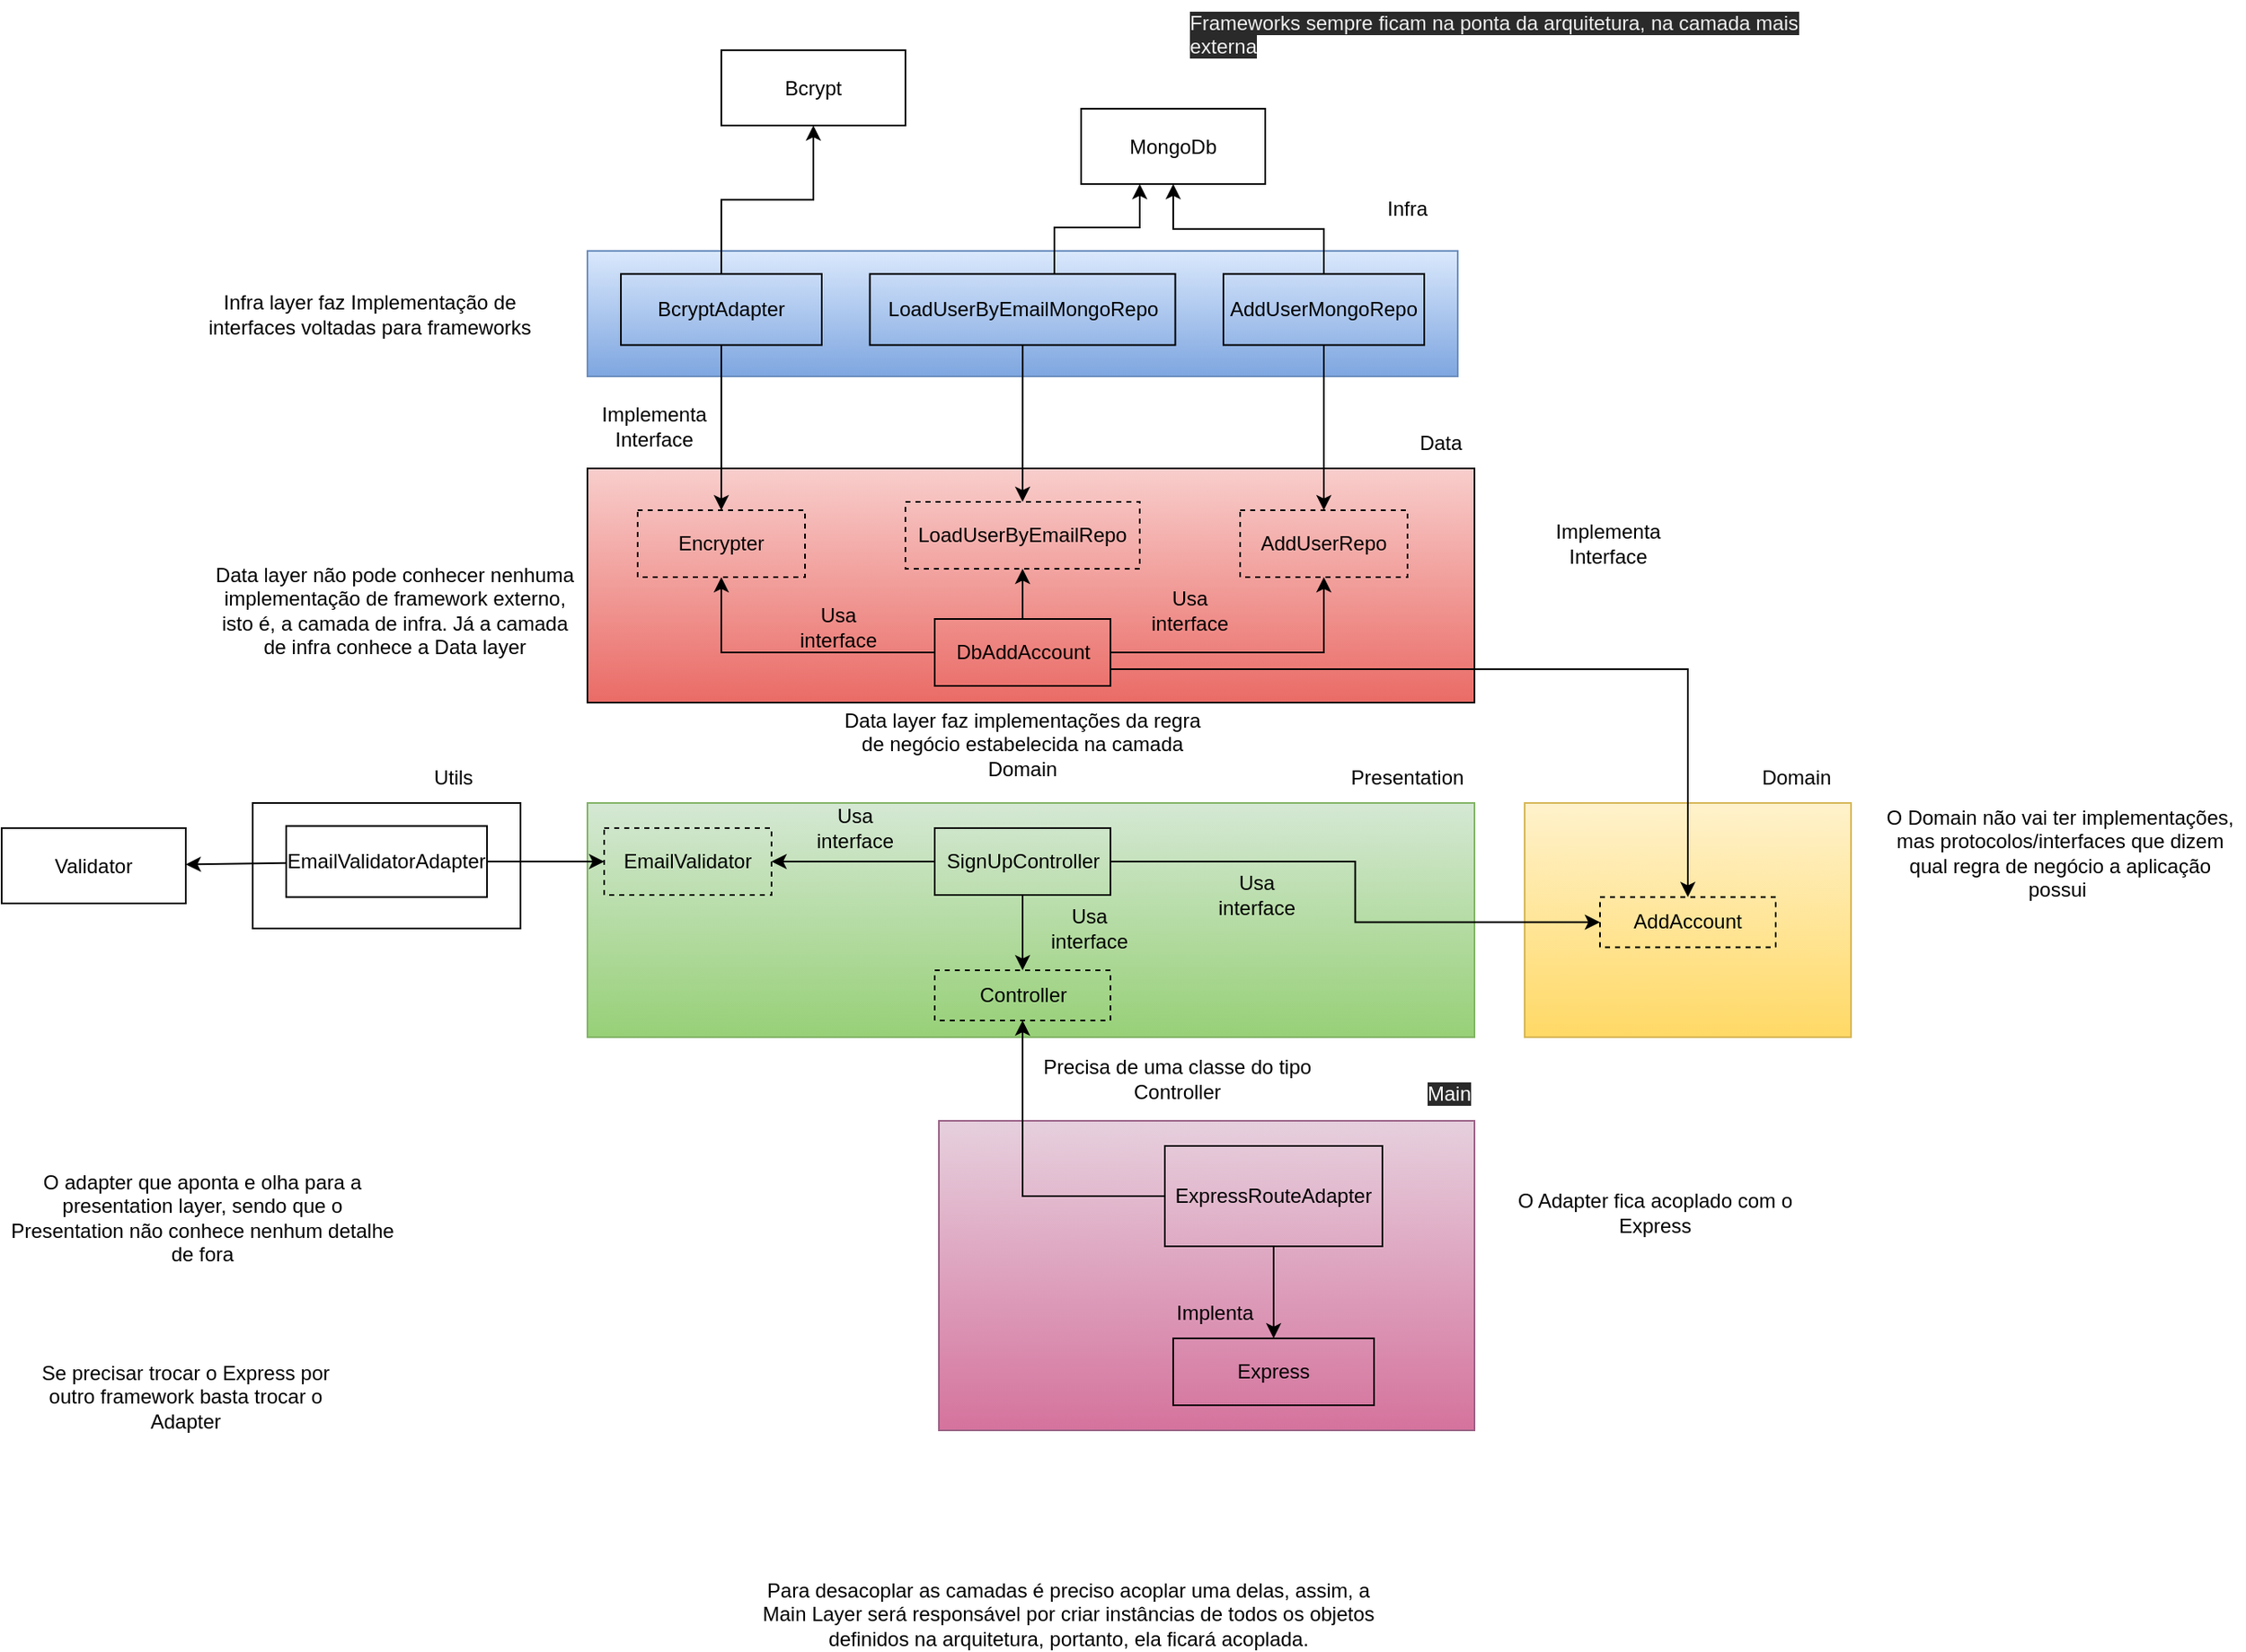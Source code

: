 <mxfile>
    <diagram id="9naDba06JYet_HRVibqf" name="SignUp">
        <mxGraphModel dx="2411" dy="1666" grid="1" gridSize="10" guides="1" tooltips="1" connect="1" arrows="1" fold="1" page="1" pageScale="1" pageWidth="850" pageHeight="1100" math="0" shadow="0">
            <root>
                <mxCell id="0"/>
                <mxCell id="1" parent="0"/>
                <mxCell id="72" value="" style="rounded=0;whiteSpace=wrap;html=1;fillColor=#e6d0de;strokeColor=#996185;gradientColor=#d5739d;" vertex="1" parent="1">
                    <mxGeometry x="330" y="370" width="320" height="185" as="geometry"/>
                </mxCell>
                <mxCell id="30" value="" style="rounded=0;whiteSpace=wrap;html=1;fillColor=none;" vertex="1" parent="1">
                    <mxGeometry x="-80" y="180" width="160" height="75" as="geometry"/>
                </mxCell>
                <mxCell id="2" value="" style="rounded=0;whiteSpace=wrap;html=1;fillColor=#d5e8d4;strokeColor=#82b366;gradientColor=#97d077;" vertex="1" parent="1">
                    <mxGeometry x="120" y="180" width="530" height="140" as="geometry"/>
                </mxCell>
                <mxCell id="33" value="" style="rounded=0;whiteSpace=wrap;html=1;fillColor=#fff2cc;gradientColor=#ffd966;strokeColor=#d6b656;" vertex="1" parent="1">
                    <mxGeometry x="680" y="180" width="195" height="140" as="geometry"/>
                </mxCell>
                <mxCell id="6" style="edgeStyle=none;html=1;strokeColor=#000000;fontColor=#000000;" edge="1" parent="1" source="3" target="4">
                    <mxGeometry relative="1" as="geometry"/>
                </mxCell>
                <mxCell id="20" style="edgeStyle=none;html=1;strokeColor=#000000;fontColor=#000000;" edge="1" parent="1" source="3" target="19">
                    <mxGeometry relative="1" as="geometry"/>
                </mxCell>
                <mxCell id="37" style="edgeStyle=orthogonalEdgeStyle;html=1;entryX=0;entryY=0.5;entryDx=0;entryDy=0;rounded=0;strokeColor=#000000;" edge="1" parent="1" source="3" target="32">
                    <mxGeometry relative="1" as="geometry"/>
                </mxCell>
                <mxCell id="3" value="SignUpController" style="rounded=0;whiteSpace=wrap;html=1;fillColor=none;strokeColor=#000000;fontColor=#000000;" vertex="1" parent="1">
                    <mxGeometry x="327.5" y="195" width="105" height="40" as="geometry"/>
                </mxCell>
                <mxCell id="4" value="Controller" style="rounded=0;whiteSpace=wrap;html=1;fillColor=none;dashed=1;strokeColor=#000000;fontColor=#000000;" vertex="1" parent="1">
                    <mxGeometry x="327.5" y="280" width="105" height="30" as="geometry"/>
                </mxCell>
                <mxCell id="7" value="Presentation" style="text;html=1;strokeColor=none;fillColor=none;align=center;verticalAlign=middle;whiteSpace=wrap;rounded=0;dashed=1;" vertex="1" parent="1">
                    <mxGeometry x="570" y="150" width="80" height="30" as="geometry"/>
                </mxCell>
                <mxCell id="8" value="Usa interface" style="text;html=1;strokeColor=none;fillColor=none;align=center;verticalAlign=middle;whiteSpace=wrap;rounded=0;dashed=1;fontColor=#000000;" vertex="1" parent="1">
                    <mxGeometry x="390" y="240" width="60" height="30" as="geometry"/>
                </mxCell>
                <mxCell id="74" style="edgeStyle=orthogonalEdgeStyle;rounded=0;html=1;fontColor=#FFFFFF;strokeColor=#000000;" edge="1" parent="1" source="9" target="4">
                    <mxGeometry relative="1" as="geometry"/>
                </mxCell>
                <mxCell id="77" style="edgeStyle=orthogonalEdgeStyle;rounded=0;html=1;fontColor=#FFFFFF;strokeColor=#000000;" edge="1" parent="1" source="9" target="14">
                    <mxGeometry relative="1" as="geometry"/>
                </mxCell>
                <mxCell id="9" value="&lt;font color=&quot;#000000&quot;&gt;ExpressRouteAdapter&lt;/font&gt;" style="rounded=0;whiteSpace=wrap;html=1;fillColor=none;strokeColor=#000000;" vertex="1" parent="1">
                    <mxGeometry x="465" y="385" width="130" height="60" as="geometry"/>
                </mxCell>
                <mxCell id="12" value="Precisa de uma classe do tipo Controller" style="text;html=1;strokeColor=none;fillColor=none;align=center;verticalAlign=middle;whiteSpace=wrap;rounded=0;" vertex="1" parent="1">
                    <mxGeometry x="385" y="330" width="175" height="30" as="geometry"/>
                </mxCell>
                <mxCell id="13" value="O adapter que aponta e olha para a presentation layer, sendo que o Presentation não conhece nenhum detalhe de fora" style="text;html=1;strokeColor=none;fillColor=none;align=center;verticalAlign=middle;whiteSpace=wrap;rounded=0;" vertex="1" parent="1">
                    <mxGeometry x="-230" y="410" width="240" height="35" as="geometry"/>
                </mxCell>
                <mxCell id="14" value="&lt;font color=&quot;#000000&quot;&gt;Express&lt;/font&gt;" style="rounded=0;whiteSpace=wrap;html=1;fillColor=none;strokeColor=#000000;" vertex="1" parent="1">
                    <mxGeometry x="470" y="500" width="120" height="40" as="geometry"/>
                </mxCell>
                <mxCell id="16" value="&lt;font color=&quot;#000000&quot;&gt;Implenta&lt;/font&gt;" style="text;html=1;strokeColor=none;fillColor=none;align=center;verticalAlign=middle;whiteSpace=wrap;rounded=0;dashed=1;" vertex="1" parent="1">
                    <mxGeometry x="465" y="470" width="60" height="30" as="geometry"/>
                </mxCell>
                <mxCell id="17" value="O Adapter fica acoplado com o Express" style="text;html=1;strokeColor=none;fillColor=none;align=center;verticalAlign=middle;whiteSpace=wrap;rounded=0;dashed=1;" vertex="1" parent="1">
                    <mxGeometry x="672.5" y="410" width="170" height="30" as="geometry"/>
                </mxCell>
                <mxCell id="18" value="Se precisar trocar o Express por outro framework basta trocar o Adapter" style="text;html=1;strokeColor=none;fillColor=none;align=center;verticalAlign=middle;whiteSpace=wrap;rounded=0;" vertex="1" parent="1">
                    <mxGeometry x="-210" y="520" width="180" height="30" as="geometry"/>
                </mxCell>
                <mxCell id="19" value="EmailValidator" style="rounded=0;whiteSpace=wrap;html=1;fillColor=none;dashed=1;strokeColor=#000000;fontColor=#000000;" vertex="1" parent="1">
                    <mxGeometry x="130" y="195" width="100" height="40" as="geometry"/>
                </mxCell>
                <mxCell id="23" style="edgeStyle=none;html=1;entryX=0;entryY=0.5;entryDx=0;entryDy=0;" edge="1" parent="1" source="22" target="19">
                    <mxGeometry relative="1" as="geometry"/>
                </mxCell>
                <mxCell id="26" style="edgeStyle=none;html=1;" edge="1" parent="1" source="22" target="24">
                    <mxGeometry relative="1" as="geometry"/>
                </mxCell>
                <mxCell id="22" value="EmailValidatorAdapter" style="rounded=0;whiteSpace=wrap;html=1;fillColor=none;" vertex="1" parent="1">
                    <mxGeometry x="-60" y="193.75" width="120" height="42.5" as="geometry"/>
                </mxCell>
                <mxCell id="24" value="Validator" style="rounded=0;whiteSpace=wrap;html=1;fillColor=none;" vertex="1" parent="1">
                    <mxGeometry x="-230" y="195" width="110" height="45" as="geometry"/>
                </mxCell>
                <mxCell id="27" value="Usa interface" style="text;html=1;strokeColor=none;fillColor=none;align=center;verticalAlign=middle;whiteSpace=wrap;rounded=0;dashed=1;fontColor=#000000;" vertex="1" parent="1">
                    <mxGeometry x="250" y="180" width="60" height="30" as="geometry"/>
                </mxCell>
                <mxCell id="31" value="Utils" style="text;html=1;strokeColor=none;fillColor=none;align=center;verticalAlign=middle;whiteSpace=wrap;rounded=0;dashed=1;" vertex="1" parent="1">
                    <mxGeometry y="150" width="80" height="30" as="geometry"/>
                </mxCell>
                <mxCell id="32" value="AddAccount" style="rounded=0;whiteSpace=wrap;html=1;fillColor=none;dashed=1;strokeColor=#000000;fontColor=#000000;" vertex="1" parent="1">
                    <mxGeometry x="725" y="236.25" width="105" height="30" as="geometry"/>
                </mxCell>
                <mxCell id="34" value="Domain" style="text;html=1;strokeColor=none;fillColor=none;align=center;verticalAlign=middle;whiteSpace=wrap;rounded=0;dashed=1;" vertex="1" parent="1">
                    <mxGeometry x="810" y="150" width="65" height="30" as="geometry"/>
                </mxCell>
                <mxCell id="35" value="O Domain não vai ter implementações, mas protocolos/interfaces que dizem qual regra de negócio a aplicação possui&amp;nbsp;" style="text;html=1;strokeColor=none;fillColor=none;align=center;verticalAlign=middle;whiteSpace=wrap;rounded=0;" vertex="1" parent="1">
                    <mxGeometry x="890" y="195" width="220" height="30" as="geometry"/>
                </mxCell>
                <mxCell id="38" value="" style="rounded=0;whiteSpace=wrap;html=1;fillColor=#f8cecc;gradientColor=#ea6b66;strokeColor=#000000;fontColor=#000000;" vertex="1" parent="1">
                    <mxGeometry x="120" y="-20" width="530" height="140" as="geometry"/>
                </mxCell>
                <mxCell id="39" value="Data" style="text;html=1;strokeColor=none;fillColor=none;align=center;verticalAlign=middle;whiteSpace=wrap;rounded=0;dashed=1;" vertex="1" parent="1">
                    <mxGeometry x="610" y="-50" width="40" height="30" as="geometry"/>
                </mxCell>
                <mxCell id="40" value="Data layer faz implementações da regra de negócio estabelecida na camada Domain" style="text;html=1;strokeColor=none;fillColor=none;align=center;verticalAlign=middle;whiteSpace=wrap;rounded=0;" vertex="1" parent="1">
                    <mxGeometry x="270" y="130" width="220" height="30" as="geometry"/>
                </mxCell>
                <mxCell id="42" style="edgeStyle=orthogonalEdgeStyle;rounded=0;html=1;exitX=1;exitY=0.75;exitDx=0;exitDy=0;strokeColor=#000000;" edge="1" parent="1" source="41" target="32">
                    <mxGeometry relative="1" as="geometry"/>
                </mxCell>
                <mxCell id="56" style="edgeStyle=orthogonalEdgeStyle;rounded=0;html=1;strokeColor=#000000;fontColor=#000000;" edge="1" parent="1" source="41" target="54">
                    <mxGeometry relative="1" as="geometry"/>
                </mxCell>
                <mxCell id="66" style="edgeStyle=orthogonalEdgeStyle;rounded=0;html=1;strokeColor=#000000;fontColor=#000000;" edge="1" parent="1" source="41" target="65">
                    <mxGeometry relative="1" as="geometry"/>
                </mxCell>
                <mxCell id="83" style="edgeStyle=orthogonalEdgeStyle;rounded=0;html=1;fontColor=#000000;strokeColor=#000000;" edge="1" parent="1" source="41" target="80">
                    <mxGeometry relative="1" as="geometry"/>
                </mxCell>
                <mxCell id="41" value="DbAddAccount" style="rounded=0;whiteSpace=wrap;html=1;fillColor=none;strokeColor=#000000;fontColor=#000000;" vertex="1" parent="1">
                    <mxGeometry x="327.5" y="70" width="105" height="40" as="geometry"/>
                </mxCell>
                <mxCell id="43" value="Implementa Interface" style="text;html=1;strokeColor=none;fillColor=none;align=center;verticalAlign=middle;whiteSpace=wrap;rounded=0;dashed=1;" vertex="1" parent="1">
                    <mxGeometry x="700" y="10" width="60" height="30" as="geometry"/>
                </mxCell>
                <mxCell id="45" value="Bcrypt" style="rounded=0;whiteSpace=wrap;html=1;fillColor=none;" vertex="1" parent="1">
                    <mxGeometry x="200" y="-270" width="110" height="45" as="geometry"/>
                </mxCell>
                <mxCell id="47" value="" style="rounded=0;whiteSpace=wrap;html=1;fillColor=#dae8fc;gradientColor=#7ea6e0;strokeColor=#6c8ebf;" vertex="1" parent="1">
                    <mxGeometry x="120" y="-150" width="520" height="75" as="geometry"/>
                </mxCell>
                <mxCell id="57" style="edgeStyle=orthogonalEdgeStyle;rounded=0;html=1;strokeColor=#000000;" edge="1" parent="1" source="48" target="54">
                    <mxGeometry relative="1" as="geometry"/>
                </mxCell>
                <mxCell id="88" style="edgeStyle=orthogonalEdgeStyle;rounded=0;html=1;entryX=0.5;entryY=1;entryDx=0;entryDy=0;fontColor=#000000;strokeColor=#000000;" edge="1" parent="1" source="48" target="45">
                    <mxGeometry relative="1" as="geometry"/>
                </mxCell>
                <mxCell id="48" value="BcryptAdapter" style="rounded=0;whiteSpace=wrap;html=1;fillColor=none;fontColor=#000000;strokeColor=#000000;" vertex="1" parent="1">
                    <mxGeometry x="140" y="-136.25" width="120" height="42.5" as="geometry"/>
                </mxCell>
                <mxCell id="50" value="Infra" style="text;html=1;strokeColor=none;fillColor=none;align=center;verticalAlign=middle;whiteSpace=wrap;rounded=0;dashed=1;" vertex="1" parent="1">
                    <mxGeometry x="570" y="-190" width="80" height="30" as="geometry"/>
                </mxCell>
                <mxCell id="51" value="Infra layer faz Implementação de interfaces voltadas para frameworks" style="text;html=1;strokeColor=none;fillColor=none;align=center;verticalAlign=middle;whiteSpace=wrap;rounded=0;" vertex="1" parent="1">
                    <mxGeometry x="-120" y="-127.5" width="220" height="30" as="geometry"/>
                </mxCell>
                <mxCell id="54" value="Encrypter" style="rounded=0;whiteSpace=wrap;html=1;fillColor=none;dashed=1;strokeColor=#000000;fontColor=#000000;" vertex="1" parent="1">
                    <mxGeometry x="150" y="5" width="100" height="40" as="geometry"/>
                </mxCell>
                <mxCell id="58" value="Usa interface" style="text;html=1;strokeColor=none;fillColor=none;align=center;verticalAlign=middle;whiteSpace=wrap;rounded=0;dashed=1;fontColor=#000000;" vertex="1" parent="1">
                    <mxGeometry x="240" y="60" width="60" height="30" as="geometry"/>
                </mxCell>
                <mxCell id="59" value="Implementa Interface" style="text;html=1;strokeColor=none;fillColor=none;align=center;verticalAlign=middle;whiteSpace=wrap;rounded=0;" vertex="1" parent="1">
                    <mxGeometry x="130" y="-60" width="60" height="30" as="geometry"/>
                </mxCell>
                <mxCell id="61" value="Data layer não pode conhecer nenhuma implementação de framework externo, isto é, a camada de infra. Já a camada de infra conhece a Data layer" style="text;html=1;strokeColor=none;fillColor=none;align=center;verticalAlign=middle;whiteSpace=wrap;rounded=0;" vertex="1" parent="1">
                    <mxGeometry x="-105" y="50" width="220" height="30" as="geometry"/>
                </mxCell>
                <mxCell id="64" style="edgeStyle=orthogonalEdgeStyle;rounded=0;html=1;strokeColor=#000000;" edge="1" parent="1" source="62" target="63">
                    <mxGeometry relative="1" as="geometry"/>
                </mxCell>
                <mxCell id="67" style="edgeStyle=orthogonalEdgeStyle;rounded=0;html=1;strokeColor=#000000;" edge="1" parent="1" source="62" target="65">
                    <mxGeometry relative="1" as="geometry"/>
                </mxCell>
                <mxCell id="62" value="AddUserMongoRepo" style="rounded=0;whiteSpace=wrap;html=1;fillColor=none;fontColor=#000000;strokeColor=#000000;" vertex="1" parent="1">
                    <mxGeometry x="500" y="-136.25" width="120" height="42.5" as="geometry"/>
                </mxCell>
                <mxCell id="63" value="MongoDb" style="rounded=0;whiteSpace=wrap;html=1;fillColor=none;" vertex="1" parent="1">
                    <mxGeometry x="415" y="-235" width="110" height="45" as="geometry"/>
                </mxCell>
                <mxCell id="65" value="AddUserRepo" style="rounded=0;whiteSpace=wrap;html=1;fillColor=none;dashed=1;strokeColor=#000000;fontColor=#000000;" vertex="1" parent="1">
                    <mxGeometry x="510" y="5" width="100" height="40" as="geometry"/>
                </mxCell>
                <mxCell id="68" value="Usa interface" style="text;html=1;strokeColor=none;fillColor=none;align=center;verticalAlign=middle;whiteSpace=wrap;rounded=0;dashed=1;fontColor=#000000;" vertex="1" parent="1">
                    <mxGeometry x="450" y="50" width="60" height="30" as="geometry"/>
                </mxCell>
                <mxCell id="69" value="Usa interface" style="text;html=1;strokeColor=none;fillColor=none;align=center;verticalAlign=middle;whiteSpace=wrap;rounded=0;dashed=1;fontColor=#000000;" vertex="1" parent="1">
                    <mxGeometry x="490" y="220" width="60" height="30" as="geometry"/>
                </mxCell>
                <mxCell id="70" value="&lt;span style=&quot;color: rgb(240 , 240 , 240) ; font-family: &amp;#34;helvetica&amp;#34; ; font-size: 12px ; font-style: normal ; font-weight: 400 ; letter-spacing: normal ; text-align: center ; text-indent: 0px ; text-transform: none ; word-spacing: 0px ; background-color: rgb(42 , 42 , 42) ; display: inline ; float: none&quot;&gt;Frameworks sempre ficam na ponta da arquitetura, na camada mais externa&lt;/span&gt;" style="text;whiteSpace=wrap;html=1;" vertex="1" parent="1">
                    <mxGeometry x="477.5" y="-300" width="400" height="30" as="geometry"/>
                </mxCell>
                <mxCell id="71" value="Para desacoplar as camadas é preciso acoplar uma delas, assim, a Main Layer será responsável por criar instâncias de todos os objetos definidos na arquitetura, portanto, ela ficará acoplada." style="text;html=1;strokeColor=none;fillColor=none;align=center;verticalAlign=middle;whiteSpace=wrap;rounded=0;" vertex="1" parent="1">
                    <mxGeometry x="220" y="650" width="375" height="30" as="geometry"/>
                </mxCell>
                <mxCell id="73" value="&lt;span style=&quot;font-family: &amp;#34;helvetica&amp;#34; ; font-size: 12px ; font-style: normal ; letter-spacing: normal ; text-align: center ; text-indent: 0px ; text-transform: none ; word-spacing: 0px ; background-color: rgb(42 , 42 , 42) ; display: inline ; float: none&quot;&gt;&lt;font color=&quot;#ffffff&quot;&gt;Main&lt;/font&gt;&lt;/span&gt;" style="text;whiteSpace=wrap;html=1;" vertex="1" parent="1">
                    <mxGeometry x="620" y="340" width="30" height="30" as="geometry"/>
                </mxCell>
                <mxCell id="80" value="LoadUserByEmailRepo" style="rounded=0;whiteSpace=wrap;html=1;fillColor=none;dashed=1;strokeColor=#000000;fontColor=#000000;" vertex="1" parent="1">
                    <mxGeometry x="310" width="140" height="40" as="geometry"/>
                </mxCell>
                <mxCell id="86" style="edgeStyle=orthogonalEdgeStyle;rounded=0;html=1;fontColor=#000000;strokeColor=#000000;" edge="1" parent="1" source="85" target="63">
                    <mxGeometry relative="1" as="geometry">
                        <Array as="points">
                            <mxPoint x="399" y="-164"/>
                            <mxPoint x="450" y="-164"/>
                        </Array>
                    </mxGeometry>
                </mxCell>
                <mxCell id="87" style="edgeStyle=orthogonalEdgeStyle;rounded=0;html=1;fontColor=#000000;strokeColor=#000000;" edge="1" parent="1" source="85" target="80">
                    <mxGeometry relative="1" as="geometry"/>
                </mxCell>
                <mxCell id="85" value="LoadUserByEmailMongoRepo" style="rounded=0;whiteSpace=wrap;html=1;fillColor=none;fontColor=#000000;strokeColor=#000000;" vertex="1" parent="1">
                    <mxGeometry x="288.75" y="-136.25" width="182.5" height="42.5" as="geometry"/>
                </mxCell>
            </root>
        </mxGraphModel>
    </diagram>
</mxfile>